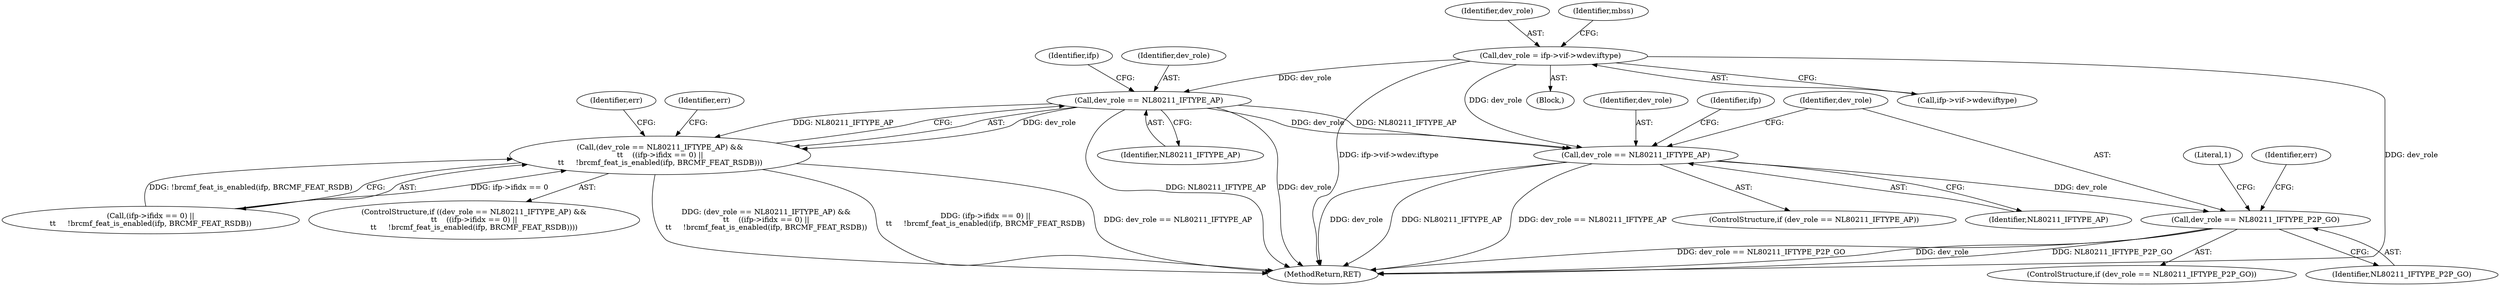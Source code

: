 digraph "0_linux_ded89912156b1a47d940a0c954c43afbabd0c42c@pointer" {
"1000196" [label="(Call,dev_role = ifp->vif->wdev.iftype)"];
"1000523" [label="(Call,dev_role == NL80211_IFTYPE_AP)"];
"1000522" [label="(Call,(dev_role == NL80211_IFTYPE_AP) &&\n\t\t    ((ifp->ifidx == 0) ||\n\t\t     !brcmf_feat_is_enabled(ifp, BRCMF_FEAT_RSDB)))"];
"1000588" [label="(Call,dev_role == NL80211_IFTYPE_AP)"];
"1000711" [label="(Call,dev_role == NL80211_IFTYPE_P2P_GO)"];
"1000116" [label="(Block,)"];
"1000526" [label="(Call,(ifp->ifidx == 0) ||\n\t\t     !brcmf_feat_is_enabled(ifp, BRCMF_FEAT_RSDB))"];
"1000529" [label="(Identifier,ifp)"];
"1000523" [label="(Call,dev_role == NL80211_IFTYPE_AP)"];
"1000589" [label="(Identifier,dev_role)"];
"1000524" [label="(Identifier,dev_role)"];
"1000525" [label="(Identifier,NL80211_IFTYPE_AP)"];
"1000711" [label="(Call,dev_role == NL80211_IFTYPE_P2P_GO)"];
"1000712" [label="(Identifier,dev_role)"];
"1000557" [label="(Identifier,err)"];
"1000198" [label="(Call,ifp->vif->wdev.iftype)"];
"1000521" [label="(ControlStructure,if ((dev_role == NL80211_IFTYPE_AP) &&\n\t\t    ((ifp->ifidx == 0) ||\n\t\t     !brcmf_feat_is_enabled(ifp, BRCMF_FEAT_RSDB))))"];
"1000595" [label="(Identifier,ifp)"];
"1000814" [label="(MethodReturn,RET)"];
"1000197" [label="(Identifier,dev_role)"];
"1000588" [label="(Call,dev_role == NL80211_IFTYPE_AP)"];
"1000587" [label="(ControlStructure,if (dev_role == NL80211_IFTYPE_AP))"];
"1000710" [label="(ControlStructure,if (dev_role == NL80211_IFTYPE_P2P_GO))"];
"1000787" [label="(Literal,1)"];
"1000716" [label="(Identifier,err)"];
"1000522" [label="(Call,(dev_role == NL80211_IFTYPE_AP) &&\n\t\t    ((ifp->ifidx == 0) ||\n\t\t     !brcmf_feat_is_enabled(ifp, BRCMF_FEAT_RSDB)))"];
"1000206" [label="(Identifier,mbss)"];
"1000196" [label="(Call,dev_role = ifp->vif->wdev.iftype)"];
"1000538" [label="(Identifier,err)"];
"1000713" [label="(Identifier,NL80211_IFTYPE_P2P_GO)"];
"1000590" [label="(Identifier,NL80211_IFTYPE_AP)"];
"1000196" -> "1000116"  [label="AST: "];
"1000196" -> "1000198"  [label="CFG: "];
"1000197" -> "1000196"  [label="AST: "];
"1000198" -> "1000196"  [label="AST: "];
"1000206" -> "1000196"  [label="CFG: "];
"1000196" -> "1000814"  [label="DDG: dev_role"];
"1000196" -> "1000814"  [label="DDG: ifp->vif->wdev.iftype"];
"1000196" -> "1000523"  [label="DDG: dev_role"];
"1000196" -> "1000588"  [label="DDG: dev_role"];
"1000523" -> "1000522"  [label="AST: "];
"1000523" -> "1000525"  [label="CFG: "];
"1000524" -> "1000523"  [label="AST: "];
"1000525" -> "1000523"  [label="AST: "];
"1000529" -> "1000523"  [label="CFG: "];
"1000522" -> "1000523"  [label="CFG: "];
"1000523" -> "1000814"  [label="DDG: NL80211_IFTYPE_AP"];
"1000523" -> "1000814"  [label="DDG: dev_role"];
"1000523" -> "1000522"  [label="DDG: dev_role"];
"1000523" -> "1000522"  [label="DDG: NL80211_IFTYPE_AP"];
"1000523" -> "1000588"  [label="DDG: dev_role"];
"1000523" -> "1000588"  [label="DDG: NL80211_IFTYPE_AP"];
"1000522" -> "1000521"  [label="AST: "];
"1000522" -> "1000526"  [label="CFG: "];
"1000526" -> "1000522"  [label="AST: "];
"1000538" -> "1000522"  [label="CFG: "];
"1000557" -> "1000522"  [label="CFG: "];
"1000522" -> "1000814"  [label="DDG: (dev_role == NL80211_IFTYPE_AP) &&\n\t\t    ((ifp->ifidx == 0) ||\n\t\t     !brcmf_feat_is_enabled(ifp, BRCMF_FEAT_RSDB))"];
"1000522" -> "1000814"  [label="DDG: (ifp->ifidx == 0) ||\n\t\t     !brcmf_feat_is_enabled(ifp, BRCMF_FEAT_RSDB)"];
"1000522" -> "1000814"  [label="DDG: dev_role == NL80211_IFTYPE_AP"];
"1000526" -> "1000522"  [label="DDG: ifp->ifidx == 0"];
"1000526" -> "1000522"  [label="DDG: !brcmf_feat_is_enabled(ifp, BRCMF_FEAT_RSDB)"];
"1000588" -> "1000587"  [label="AST: "];
"1000588" -> "1000590"  [label="CFG: "];
"1000589" -> "1000588"  [label="AST: "];
"1000590" -> "1000588"  [label="AST: "];
"1000595" -> "1000588"  [label="CFG: "];
"1000712" -> "1000588"  [label="CFG: "];
"1000588" -> "1000814"  [label="DDG: dev_role"];
"1000588" -> "1000814"  [label="DDG: NL80211_IFTYPE_AP"];
"1000588" -> "1000814"  [label="DDG: dev_role == NL80211_IFTYPE_AP"];
"1000588" -> "1000711"  [label="DDG: dev_role"];
"1000711" -> "1000710"  [label="AST: "];
"1000711" -> "1000713"  [label="CFG: "];
"1000712" -> "1000711"  [label="AST: "];
"1000713" -> "1000711"  [label="AST: "];
"1000716" -> "1000711"  [label="CFG: "];
"1000787" -> "1000711"  [label="CFG: "];
"1000711" -> "1000814"  [label="DDG: dev_role == NL80211_IFTYPE_P2P_GO"];
"1000711" -> "1000814"  [label="DDG: dev_role"];
"1000711" -> "1000814"  [label="DDG: NL80211_IFTYPE_P2P_GO"];
}
